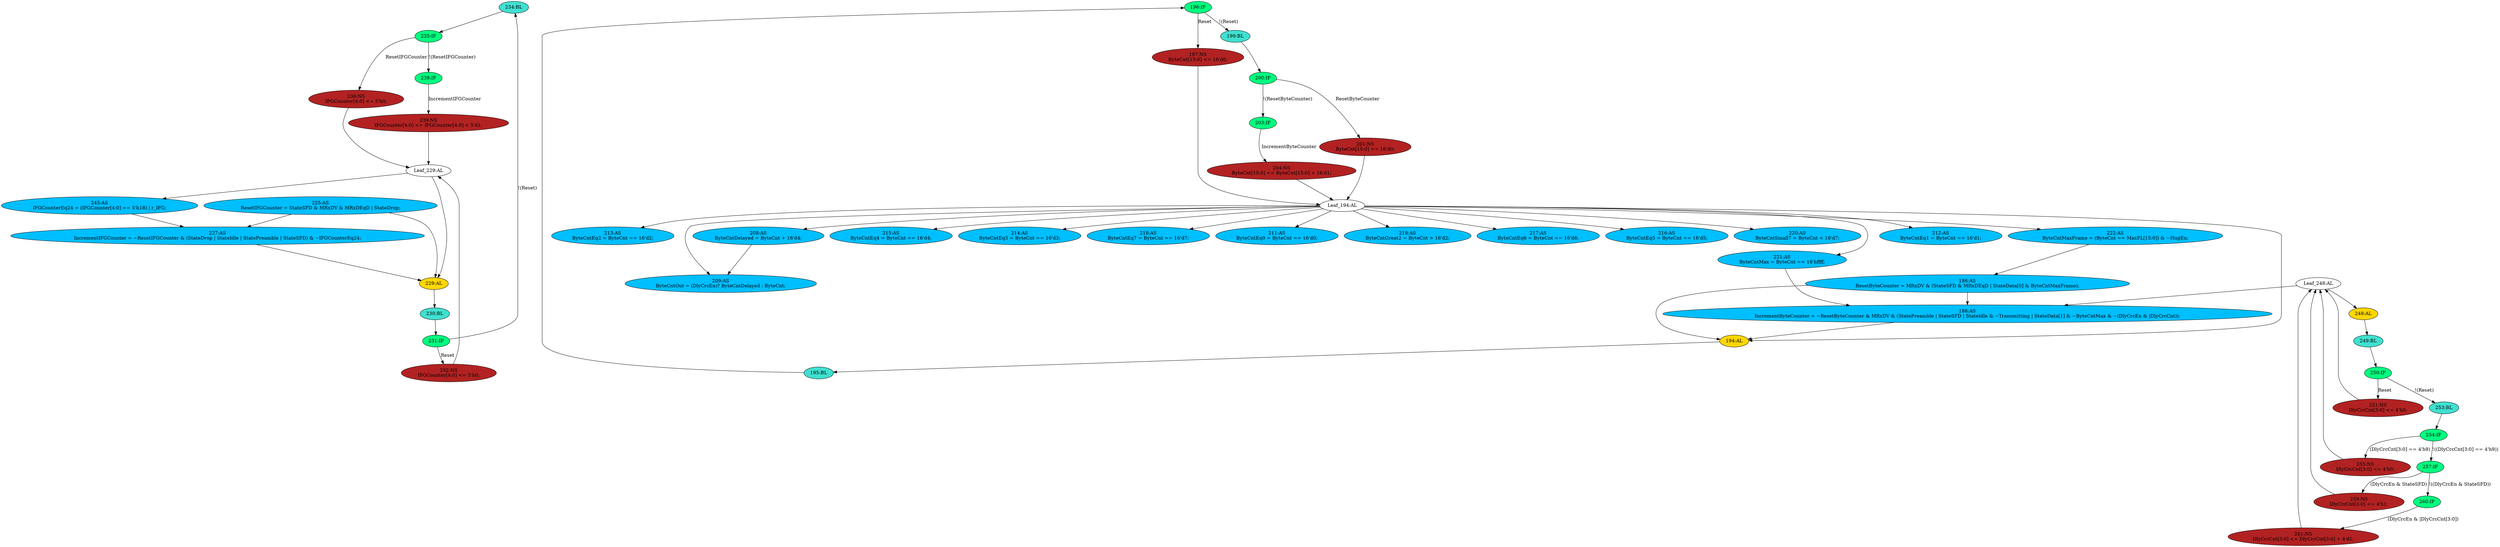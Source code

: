 strict digraph "compose( ,  )" {
	node [label="\N"];
	"234:BL"	 [ast="<pyverilog.vparser.ast.Block object at 0x7f9a1b8518d0>",
		fillcolor=turquoise,
		label="234:BL",
		statements="[]",
		style=filled,
		typ=Block];
	"235:IF"	 [ast="<pyverilog.vparser.ast.IfStatement object at 0x7f9a1b851c10>",
		fillcolor=springgreen,
		label="235:IF",
		statements="[]",
		style=filled,
		typ=IfStatement];
	"234:BL" -> "235:IF"	 [cond="[]",
		lineno=None];
	"196:IF"	 [ast="<pyverilog.vparser.ast.IfStatement object at 0x7f9a1b474850>",
		fillcolor=springgreen,
		label="196:IF",
		statements="[]",
		style=filled,
		typ=IfStatement];
	"197:NS"	 [ast="<pyverilog.vparser.ast.NonblockingSubstitution object at 0x7f9a1b474810>",
		fillcolor=firebrick,
		label="197:NS
ByteCnt[15:0] <= 16'd0;",
		statements="[<pyverilog.vparser.ast.NonblockingSubstitution object at 0x7f9a1b474810>]",
		style=filled,
		typ=NonblockingSubstitution];
	"196:IF" -> "197:NS"	 [cond="['Reset']",
		label=Reset,
		lineno=196];
	"199:BL"	 [ast="<pyverilog.vparser.ast.Block object at 0x7f9a1b4748d0>",
		fillcolor=turquoise,
		label="199:BL",
		statements="[]",
		style=filled,
		typ=Block];
	"196:IF" -> "199:BL"	 [cond="['Reset']",
		label="!(Reset)",
		lineno=196];
	"253:BL"	 [ast="<pyverilog.vparser.ast.Block object at 0x7f9a1b41e810>",
		fillcolor=turquoise,
		label="253:BL",
		statements="[]",
		style=filled,
		typ=Block];
	"254:IF"	 [ast="<pyverilog.vparser.ast.IfStatement object at 0x7f9a1b41ec50>",
		fillcolor=springgreen,
		label="254:IF",
		statements="[]",
		style=filled,
		typ=IfStatement];
	"253:BL" -> "254:IF"	 [cond="[]",
		lineno=None];
	"Leaf_194:AL"	 [def_var="['ByteCnt']",
		label="Leaf_194:AL"];
	"197:NS" -> "Leaf_194:AL"	 [cond="[]",
		lineno=None];
	"188:AS"	 [ast="<pyverilog.vparser.ast.Assign object at 0x7f9a1b474490>",
		def_var="['IncrementByteCounter']",
		fillcolor=deepskyblue,
		label="188:AS
IncrementByteCounter = ~ResetByteCounter & MRxDV & (StatePreamble | StateSFD | StateIdle & ~Transmitting | StateData[1] & ~\
ByteCntMax & ~(DlyCrcEn & |DlyCrcCnt));",
		statements="[]",
		style=filled,
		typ=Assign,
		use_var="['ResetByteCounter', 'MRxDV', 'StatePreamble', 'StateSFD', 'StateIdle', 'Transmitting', 'StateData', 'ByteCntMax', 'DlyCrcEn', '\
DlyCrcCnt']"];
	"194:AL"	 [ast="<pyverilog.vparser.ast.Always object at 0x7f9a1b4745d0>",
		clk_sens=True,
		fillcolor=gold,
		label="194:AL",
		sens="['MRxClk', 'Reset']",
		statements="[]",
		style=filled,
		typ=Always,
		use_var="['Reset', 'ResetByteCounter', 'ByteCnt', 'IncrementByteCounter']"];
	"188:AS" -> "194:AL";
	"227:AS"	 [ast="<pyverilog.vparser.ast.Assign object at 0x7f9a1b851290>",
		def_var="['IncrementIFGCounter']",
		fillcolor=deepskyblue,
		label="227:AS
IncrementIFGCounter = ~ResetIFGCounter & (StateDrop | StateIdle | StatePreamble | StateSFD) & ~IFGCounterEq24;",
		statements="[]",
		style=filled,
		typ=Assign,
		use_var="['ResetIFGCounter', 'StateDrop', 'StateIdle', 'StatePreamble', 'StateSFD', 'IFGCounterEq24']"];
	"229:AL"	 [ast="<pyverilog.vparser.ast.Always object at 0x7f9a1b8515d0>",
		clk_sens=True,
		fillcolor=gold,
		label="229:AL",
		sens="['MRxClk', 'Reset']",
		statements="[]",
		style=filled,
		typ=Always,
		use_var="['Reset', 'ResetIFGCounter', 'IncrementIFGCounter', 'IFGCounter']"];
	"227:AS" -> "229:AL";
	"261:NS"	 [ast="<pyverilog.vparser.ast.NonblockingSubstitution object at 0x7f9a1b420610>",
		fillcolor=firebrick,
		label="261:NS
DlyCrcCnt[3:0] <= DlyCrcCnt[3:0] + 4'd1;",
		statements="[<pyverilog.vparser.ast.NonblockingSubstitution object at 0x7f9a1b420610>]",
		style=filled,
		typ=NonblockingSubstitution];
	"Leaf_248:AL"	 [def_var="['DlyCrcCnt']",
		label="Leaf_248:AL"];
	"261:NS" -> "Leaf_248:AL"	 [cond="[]",
		lineno=None];
	"212:AS"	 [ast="<pyverilog.vparser.ast.Assign object at 0x7f9a1b84a6d0>",
		def_var="['ByteCntEq1']",
		fillcolor=deepskyblue,
		label="212:AS
ByteCntEq1 = ByteCnt == 16'd1;",
		statements="[]",
		style=filled,
		typ=Assign,
		use_var="['ByteCnt']"];
	"195:BL"	 [ast="<pyverilog.vparser.ast.Block object at 0x7f9a1b474610>",
		fillcolor=turquoise,
		label="195:BL",
		statements="[]",
		style=filled,
		typ=Block];
	"195:BL" -> "196:IF"	 [cond="[]",
		lineno=None];
	"204:NS"	 [ast="<pyverilog.vparser.ast.NonblockingSubstitution object at 0x7f9a1b84a0d0>",
		fillcolor=firebrick,
		label="204:NS
ByteCnt[15:0] <= ByteCnt[15:0] + 16'd1;",
		statements="[<pyverilog.vparser.ast.NonblockingSubstitution object at 0x7f9a1b84a0d0>]",
		style=filled,
		typ=NonblockingSubstitution];
	"204:NS" -> "Leaf_194:AL"	 [cond="[]",
		lineno=None];
	"231:IF"	 [ast="<pyverilog.vparser.ast.IfStatement object at 0x7f9a1b851850>",
		fillcolor=springgreen,
		label="231:IF",
		statements="[]",
		style=filled,
		typ=IfStatement];
	"231:IF" -> "234:BL"	 [cond="['Reset']",
		label="!(Reset)",
		lineno=231];
	"232:NS"	 [ast="<pyverilog.vparser.ast.NonblockingSubstitution object at 0x7f9a1b851810>",
		fillcolor=firebrick,
		label="232:NS
IFGCounter[4:0] <= 5'h0;",
		statements="[<pyverilog.vparser.ast.NonblockingSubstitution object at 0x7f9a1b851810>]",
		style=filled,
		typ=NonblockingSubstitution];
	"231:IF" -> "232:NS"	 [cond="['Reset']",
		label=Reset,
		lineno=231];
	"213:AS"	 [ast="<pyverilog.vparser.ast.Assign object at 0x7f9a1b84a890>",
		def_var="['ByteCntEq2']",
		fillcolor=deepskyblue,
		label="213:AS
ByteCntEq2 = ByteCnt == 16'd2;",
		statements="[]",
		style=filled,
		typ=Assign,
		use_var="['ByteCnt']"];
	"236:NS"	 [ast="<pyverilog.vparser.ast.NonblockingSubstitution object at 0x7f9a1b851bd0>",
		fillcolor=firebrick,
		label="236:NS
IFGCounter[4:0] <= 5'h0;",
		statements="[<pyverilog.vparser.ast.NonblockingSubstitution object at 0x7f9a1b851bd0>]",
		style=filled,
		typ=NonblockingSubstitution];
	"235:IF" -> "236:NS"	 [cond="['ResetIFGCounter']",
		label=ResetIFGCounter,
		lineno=235];
	"238:IF"	 [ast="<pyverilog.vparser.ast.IfStatement object at 0x7f9a1b851ed0>",
		fillcolor=springgreen,
		label="238:IF",
		statements="[]",
		style=filled,
		typ=IfStatement];
	"235:IF" -> "238:IF"	 [cond="['ResetIFGCounter']",
		label="!(ResetIFGCounter)",
		lineno=235];
	"Leaf_229:AL"	 [def_var="['IFGCounter']",
		label="Leaf_229:AL"];
	"236:NS" -> "Leaf_229:AL"	 [cond="[]",
		lineno=None];
	"200:IF"	 [ast="<pyverilog.vparser.ast.IfStatement object at 0x7f9a1b474c10>",
		fillcolor=springgreen,
		label="200:IF",
		statements="[]",
		style=filled,
		typ=IfStatement];
	"201:NS"	 [ast="<pyverilog.vparser.ast.NonblockingSubstitution object at 0x7f9a1b474bd0>",
		fillcolor=firebrick,
		label="201:NS
ByteCnt[15:0] <= 16'd0;",
		statements="[<pyverilog.vparser.ast.NonblockingSubstitution object at 0x7f9a1b474bd0>]",
		style=filled,
		typ=NonblockingSubstitution];
	"200:IF" -> "201:NS"	 [cond="['ResetByteCounter']",
		label=ResetByteCounter,
		lineno=200];
	"203:IF"	 [ast="<pyverilog.vparser.ast.IfStatement object at 0x7f9a1b474ed0>",
		fillcolor=springgreen,
		label="203:IF",
		statements="[]",
		style=filled,
		typ=IfStatement];
	"200:IF" -> "203:IF"	 [cond="['ResetByteCounter']",
		label="!(ResetByteCounter)",
		lineno=200];
	"201:NS" -> "Leaf_194:AL"	 [cond="[]",
		lineno=None];
	"208:AS"	 [ast="<pyverilog.vparser.ast.Assign object at 0x7f9a1b84a050>",
		def_var="['ByteCntDelayed']",
		fillcolor=deepskyblue,
		label="208:AS
ByteCntDelayed = ByteCnt + 16'd4;",
		statements="[]",
		style=filled,
		typ=Assign,
		use_var="['ByteCnt']"];
	"209:AS"	 [ast="<pyverilog.vparser.ast.Assign object at 0x7f9a1b84a2d0>",
		def_var="['ByteCntOut']",
		fillcolor=deepskyblue,
		label="209:AS
ByteCntOut = (DlyCrcEn)? ByteCntDelayed : ByteCnt;",
		statements="[]",
		style=filled,
		typ=Assign,
		use_var="['DlyCrcEn', 'ByteCntDelayed', 'ByteCnt']"];
	"208:AS" -> "209:AS";
	"232:NS" -> "Leaf_229:AL"	 [cond="[]",
		lineno=None];
	"215:AS"	 [ast="<pyverilog.vparser.ast.Assign object at 0x7f9a1b84ac10>",
		def_var="['ByteCntEq4']",
		fillcolor=deepskyblue,
		label="215:AS
ByteCntEq4 = ByteCnt == 16'd4;",
		statements="[]",
		style=filled,
		typ=Assign,
		use_var="['ByteCnt']"];
	"239:NS"	 [ast="<pyverilog.vparser.ast.NonblockingSubstitution object at 0x7f9a1b41e0d0>",
		fillcolor=firebrick,
		label="239:NS
IFGCounter[4:0] <= IFGCounter[4:0] + 5'd1;",
		statements="[<pyverilog.vparser.ast.NonblockingSubstitution object at 0x7f9a1b41e0d0>]",
		style=filled,
		typ=NonblockingSubstitution];
	"238:IF" -> "239:NS"	 [cond="['IncrementIFGCounter']",
		label=IncrementIFGCounter,
		lineno=238];
	"Leaf_248:AL" -> "188:AS";
	"248:AL"	 [ast="<pyverilog.vparser.ast.Always object at 0x7f9a1b41e510>",
		clk_sens=True,
		fillcolor=gold,
		label="248:AL",
		sens="['MRxClk', 'Reset']",
		statements="[]",
		style=filled,
		typ=Always,
		use_var="['Reset', 'DlyCrcEn', 'StateSFD', 'DlyCrcCnt']"];
	"Leaf_248:AL" -> "248:AL";
	"258:NS"	 [ast="<pyverilog.vparser.ast.NonblockingSubstitution object at 0x7f9a1b41efd0>",
		fillcolor=firebrick,
		label="258:NS
DlyCrcCnt[3:0] <= 4'h1;",
		statements="[<pyverilog.vparser.ast.NonblockingSubstitution object at 0x7f9a1b41efd0>]",
		style=filled,
		typ=NonblockingSubstitution];
	"258:NS" -> "Leaf_248:AL"	 [cond="[]",
		lineno=None];
	"214:AS"	 [ast="<pyverilog.vparser.ast.Assign object at 0x7f9a1b84aa50>",
		def_var="['ByteCntEq3']",
		fillcolor=deepskyblue,
		label="214:AS
ByteCntEq3 = ByteCnt == 16'd3;",
		statements="[]",
		style=filled,
		typ=Assign,
		use_var="['ByteCnt']"];
	"222:AS"	 [ast="<pyverilog.vparser.ast.Assign object at 0x7f9a1b8559d0>",
		def_var="['ByteCntMaxFrame']",
		fillcolor=deepskyblue,
		label="222:AS
ByteCntMaxFrame = (ByteCnt == MaxFL[15:0]) & ~HugEn;",
		statements="[]",
		style=filled,
		typ=Assign,
		use_var="['ByteCnt', 'MaxFL', 'HugEn']"];
	"186:AS"	 [ast="<pyverilog.vparser.ast.Assign object at 0x7f9a1b440ad0>",
		def_var="['ResetByteCounter']",
		fillcolor=deepskyblue,
		label="186:AS
ResetByteCounter = MRxDV & (StateSFD & MRxDEqD | StateData[0] & ByteCntMaxFrame);",
		statements="[]",
		style=filled,
		typ=Assign,
		use_var="['MRxDV', 'StateSFD', 'MRxDEqD', 'StateData', 'ByteCntMaxFrame']"];
	"222:AS" -> "186:AS";
	"186:AS" -> "188:AS";
	"186:AS" -> "194:AL";
	"221:AS"	 [ast="<pyverilog.vparser.ast.Assign object at 0x7f9a1b855750>",
		def_var="['ByteCntMax']",
		fillcolor=deepskyblue,
		label="221:AS
ByteCntMax = ByteCnt == 16'hffff;",
		statements="[]",
		style=filled,
		typ=Assign,
		use_var="['ByteCnt']"];
	"221:AS" -> "188:AS";
	"194:AL" -> "195:BL"	 [cond="[]",
		lineno=None];
	"250:IF"	 [ast="<pyverilog.vparser.ast.IfStatement object at 0x7f9a1b41e790>",
		fillcolor=springgreen,
		label="250:IF",
		statements="[]",
		style=filled,
		typ=IfStatement];
	"250:IF" -> "253:BL"	 [cond="['Reset']",
		label="!(Reset)",
		lineno=250];
	"251:NS"	 [ast="<pyverilog.vparser.ast.NonblockingSubstitution object at 0x7f9a1b41e750>",
		fillcolor=firebrick,
		label="251:NS
DlyCrcCnt[3:0] <= 4'h0;",
		statements="[<pyverilog.vparser.ast.NonblockingSubstitution object at 0x7f9a1b41e750>]",
		style=filled,
		typ=NonblockingSubstitution];
	"250:IF" -> "251:NS"	 [cond="['Reset']",
		label=Reset,
		lineno=250];
	"218:AS"	 [ast="<pyverilog.vparser.ast.Assign object at 0x7f9a1b855190>",
		def_var="['ByteCntEq7']",
		fillcolor=deepskyblue,
		label="218:AS
ByteCntEq7 = ByteCnt == 16'd7;",
		statements="[]",
		style=filled,
		typ=Assign,
		use_var="['ByteCnt']"];
	"251:NS" -> "Leaf_248:AL"	 [cond="[]",
		lineno=None];
	"225:AS"	 [ast="<pyverilog.vparser.ast.Assign object at 0x7f9a1b855cd0>",
		def_var="['ResetIFGCounter']",
		fillcolor=deepskyblue,
		label="225:AS
ResetIFGCounter = StateSFD & MRxDV & MRxDEqD | StateDrop;",
		statements="[]",
		style=filled,
		typ=Assign,
		use_var="['StateSFD', 'MRxDV', 'MRxDEqD', 'StateDrop']"];
	"225:AS" -> "227:AS";
	"225:AS" -> "229:AL";
	"203:IF" -> "204:NS"	 [cond="['IncrementByteCounter']",
		label=IncrementByteCounter,
		lineno=203];
	"239:NS" -> "Leaf_229:AL"	 [cond="[]",
		lineno=None];
	"249:BL"	 [ast="<pyverilog.vparser.ast.Block object at 0x7f9a1b41e4d0>",
		fillcolor=turquoise,
		label="249:BL",
		statements="[]",
		style=filled,
		typ=Block];
	"249:BL" -> "250:IF"	 [cond="[]",
		lineno=None];
	"257:IF"	 [ast="<pyverilog.vparser.ast.IfStatement object at 0x7f9a1b41ef90>",
		fillcolor=springgreen,
		label="257:IF",
		statements="[]",
		style=filled,
		typ=IfStatement];
	"257:IF" -> "258:NS"	 [cond="['DlyCrcEn', 'StateSFD']",
		label="(DlyCrcEn & StateSFD)",
		lineno=257];
	"260:IF"	 [ast="<pyverilog.vparser.ast.IfStatement object at 0x7f9a1b420450>",
		fillcolor=springgreen,
		label="260:IF",
		statements="[]",
		style=filled,
		typ=IfStatement];
	"257:IF" -> "260:IF"	 [cond="['DlyCrcEn', 'StateSFD']",
		label="!((DlyCrcEn & StateSFD))",
		lineno=257];
	"211:AS"	 [ast="<pyverilog.vparser.ast.Assign object at 0x7f9a1b84a510>",
		def_var="['ByteCntEq0']",
		fillcolor=deepskyblue,
		label="211:AS
ByteCntEq0 = ByteCnt == 16'd0;",
		statements="[]",
		style=filled,
		typ=Assign,
		use_var="['ByteCnt']"];
	"219:AS"	 [ast="<pyverilog.vparser.ast.Assign object at 0x7f9a1b855390>",
		def_var="['ByteCntGreat2']",
		fillcolor=deepskyblue,
		label="219:AS
ByteCntGreat2 = ByteCnt > 16'd2;",
		statements="[]",
		style=filled,
		typ=Assign,
		use_var="['ByteCnt']"];
	"260:IF" -> "261:NS"	 [cond="['DlyCrcEn', 'DlyCrcCnt']",
		label="(DlyCrcEn & |DlyCrcCnt[3:0])",
		lineno=260];
	"217:AS"	 [ast="<pyverilog.vparser.ast.Assign object at 0x7f9a1b84af90>",
		def_var="['ByteCntEq6']",
		fillcolor=deepskyblue,
		label="217:AS
ByteCntEq6 = ByteCnt == 16'd6;",
		statements="[]",
		style=filled,
		typ=Assign,
		use_var="['ByteCnt']"];
	"245:AS"	 [ast="<pyverilog.vparser.ast.Assign object at 0x7f9a1b41e1d0>",
		def_var="['IFGCounterEq24']",
		fillcolor=deepskyblue,
		label="245:AS
IFGCounterEq24 = (IFGCounter[4:0] == 5'h18) | r_IFG;",
		statements="[]",
		style=filled,
		typ=Assign,
		use_var="['IFGCounter', 'r_IFG']"];
	"245:AS" -> "227:AS";
	"Leaf_194:AL" -> "212:AS";
	"Leaf_194:AL" -> "213:AS";
	"Leaf_194:AL" -> "208:AS";
	"Leaf_194:AL" -> "215:AS";
	"Leaf_194:AL" -> "214:AS";
	"Leaf_194:AL" -> "222:AS";
	"Leaf_194:AL" -> "221:AS";
	"Leaf_194:AL" -> "194:AL";
	"Leaf_194:AL" -> "218:AS";
	"Leaf_194:AL" -> "209:AS";
	"Leaf_194:AL" -> "211:AS";
	"Leaf_194:AL" -> "219:AS";
	"Leaf_194:AL" -> "217:AS";
	"216:AS"	 [ast="<pyverilog.vparser.ast.Assign object at 0x7f9a1b84add0>",
		def_var="['ByteCntEq5']",
		fillcolor=deepskyblue,
		label="216:AS
ByteCntEq5 = ByteCnt == 16'd5;",
		statements="[]",
		style=filled,
		typ=Assign,
		use_var="['ByteCnt']"];
	"Leaf_194:AL" -> "216:AS";
	"220:AS"	 [ast="<pyverilog.vparser.ast.Assign object at 0x7f9a1b855590>",
		def_var="['ByteCntSmall7']",
		fillcolor=deepskyblue,
		label="220:AS
ByteCntSmall7 = ByteCnt < 16'd7;",
		statements="[]",
		style=filled,
		typ=Assign,
		use_var="['ByteCnt']"];
	"Leaf_194:AL" -> "220:AS";
	"255:NS"	 [ast="<pyverilog.vparser.ast.NonblockingSubstitution object at 0x7f9a1b41ec10>",
		fillcolor=firebrick,
		label="255:NS
DlyCrcCnt[3:0] <= 4'h0;",
		statements="[<pyverilog.vparser.ast.NonblockingSubstitution object at 0x7f9a1b41ec10>]",
		style=filled,
		typ=NonblockingSubstitution];
	"255:NS" -> "Leaf_248:AL"	 [cond="[]",
		lineno=None];
	"230:BL"	 [ast="<pyverilog.vparser.ast.Block object at 0x7f9a1b851590>",
		fillcolor=turquoise,
		label="230:BL",
		statements="[]",
		style=filled,
		typ=Block];
	"229:AL" -> "230:BL"	 [cond="[]",
		lineno=None];
	"199:BL" -> "200:IF"	 [cond="[]",
		lineno=None];
	"248:AL" -> "249:BL"	 [cond="[]",
		lineno=None];
	"254:IF" -> "257:IF"	 [cond="['DlyCrcCnt']",
		label="!((DlyCrcCnt[3:0] == 4'h9))",
		lineno=254];
	"254:IF" -> "255:NS"	 [cond="['DlyCrcCnt']",
		label="(DlyCrcCnt[3:0] == 4'h9)",
		lineno=254];
	"Leaf_229:AL" -> "245:AS";
	"Leaf_229:AL" -> "229:AL";
	"230:BL" -> "231:IF"	 [cond="[]",
		lineno=None];
}
